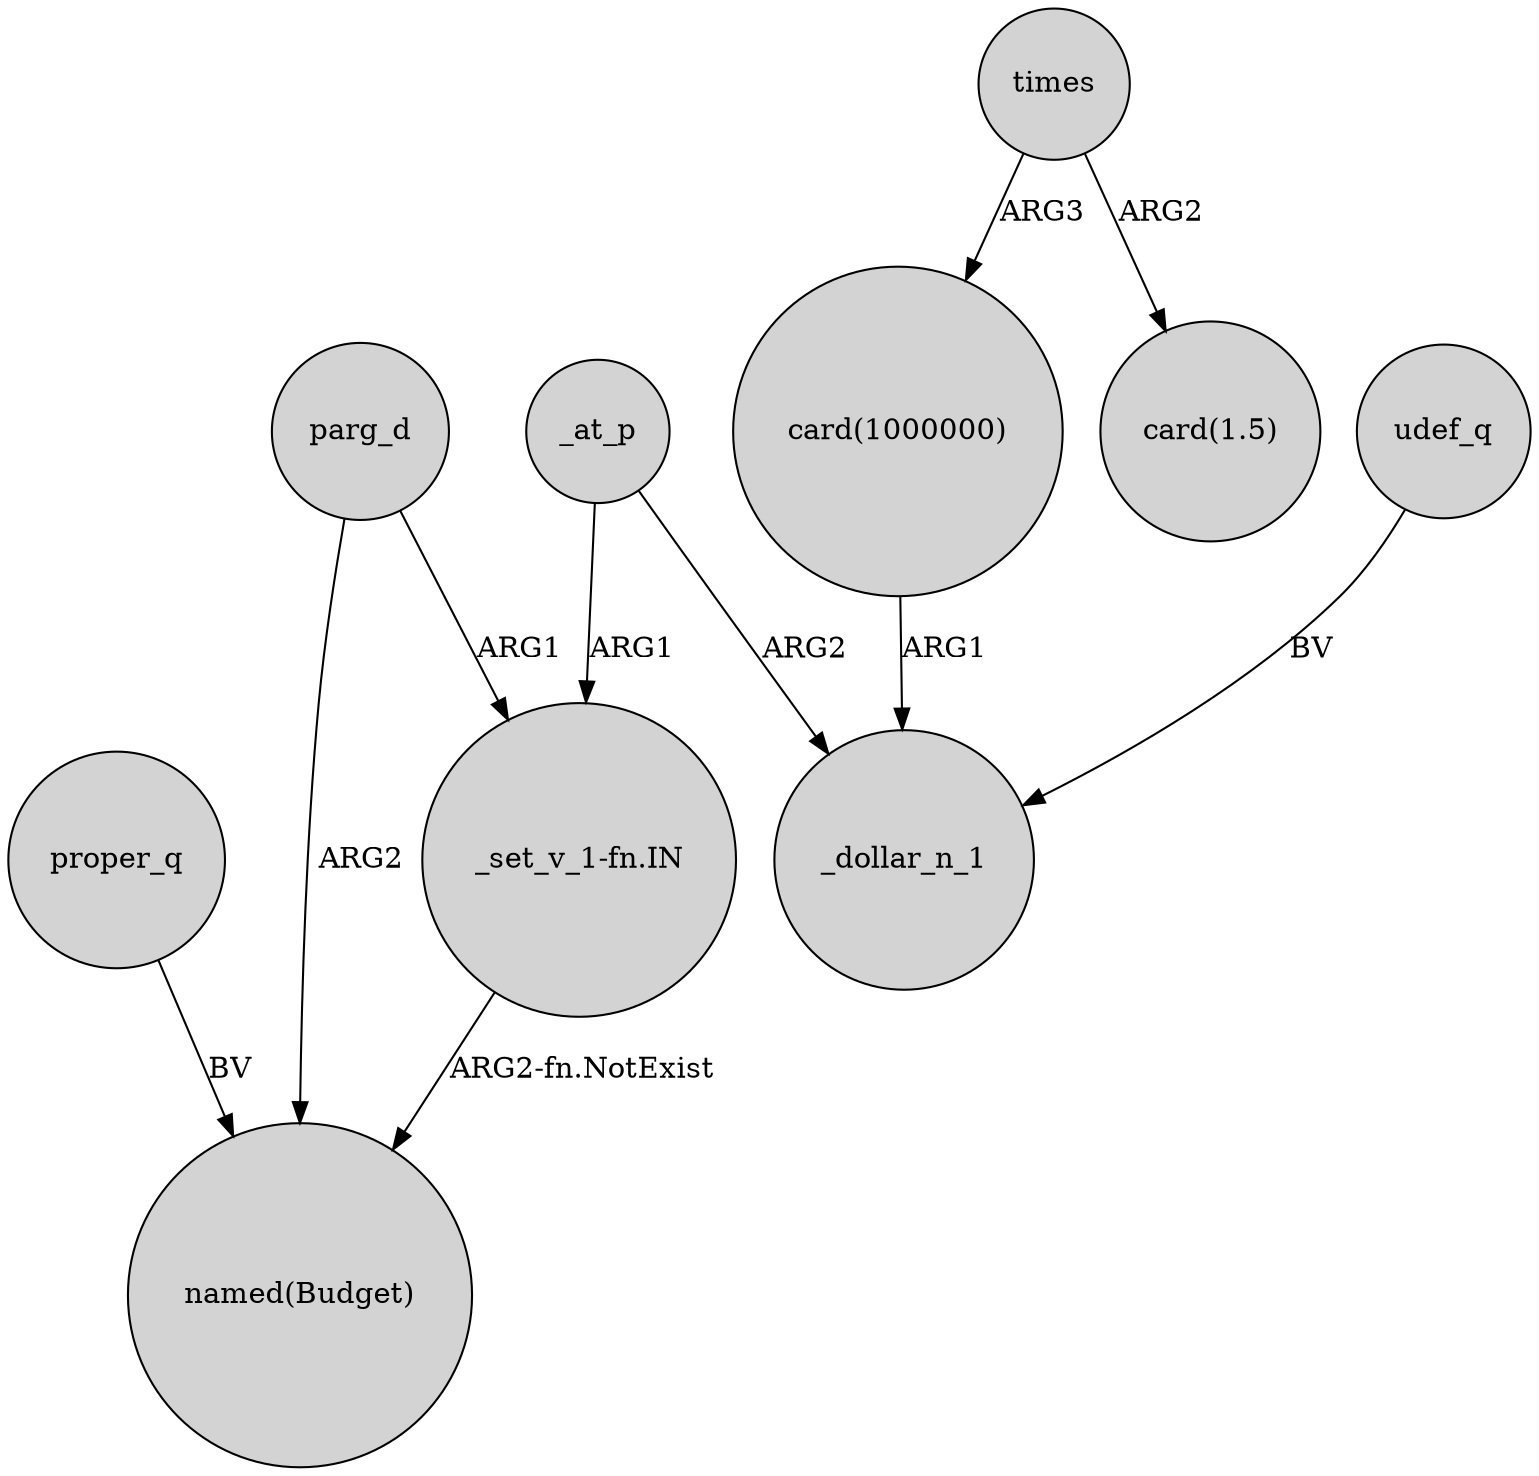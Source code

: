 digraph {
	node [shape=circle style=filled]
	proper_q -> "named(Budget)" [label=BV]
	"card(1000000)" -> _dollar_n_1 [label=ARG1]
	parg_d -> "named(Budget)" [label=ARG2]
	_at_p -> _dollar_n_1 [label=ARG2]
	"_set_v_1-fn.IN" -> "named(Budget)" [label="ARG2-fn.NotExist"]
	times -> "card(1000000)" [label=ARG3]
	_at_p -> "_set_v_1-fn.IN" [label=ARG1]
	times -> "card(1.5)" [label=ARG2]
	parg_d -> "_set_v_1-fn.IN" [label=ARG1]
	udef_q -> _dollar_n_1 [label=BV]
}
